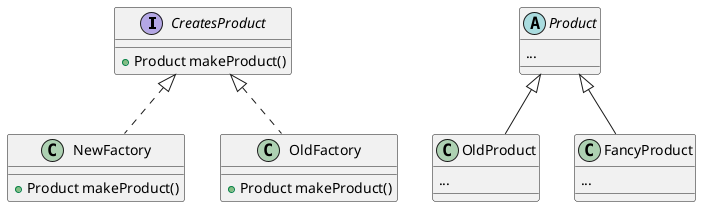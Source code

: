 @startuml

interface CreatesProduct {
    + Product makeProduct()
}

abstract class Product {
    ...
}

class OldProduct extends Product {
    ...
}

class FancyProduct extends Product {
    ...
}

class NewFactory implements CreatesProduct {
    + Product makeProduct()
}

class OldFactory implements CreatesProduct {
    + Product makeProduct()
}

@enduml
